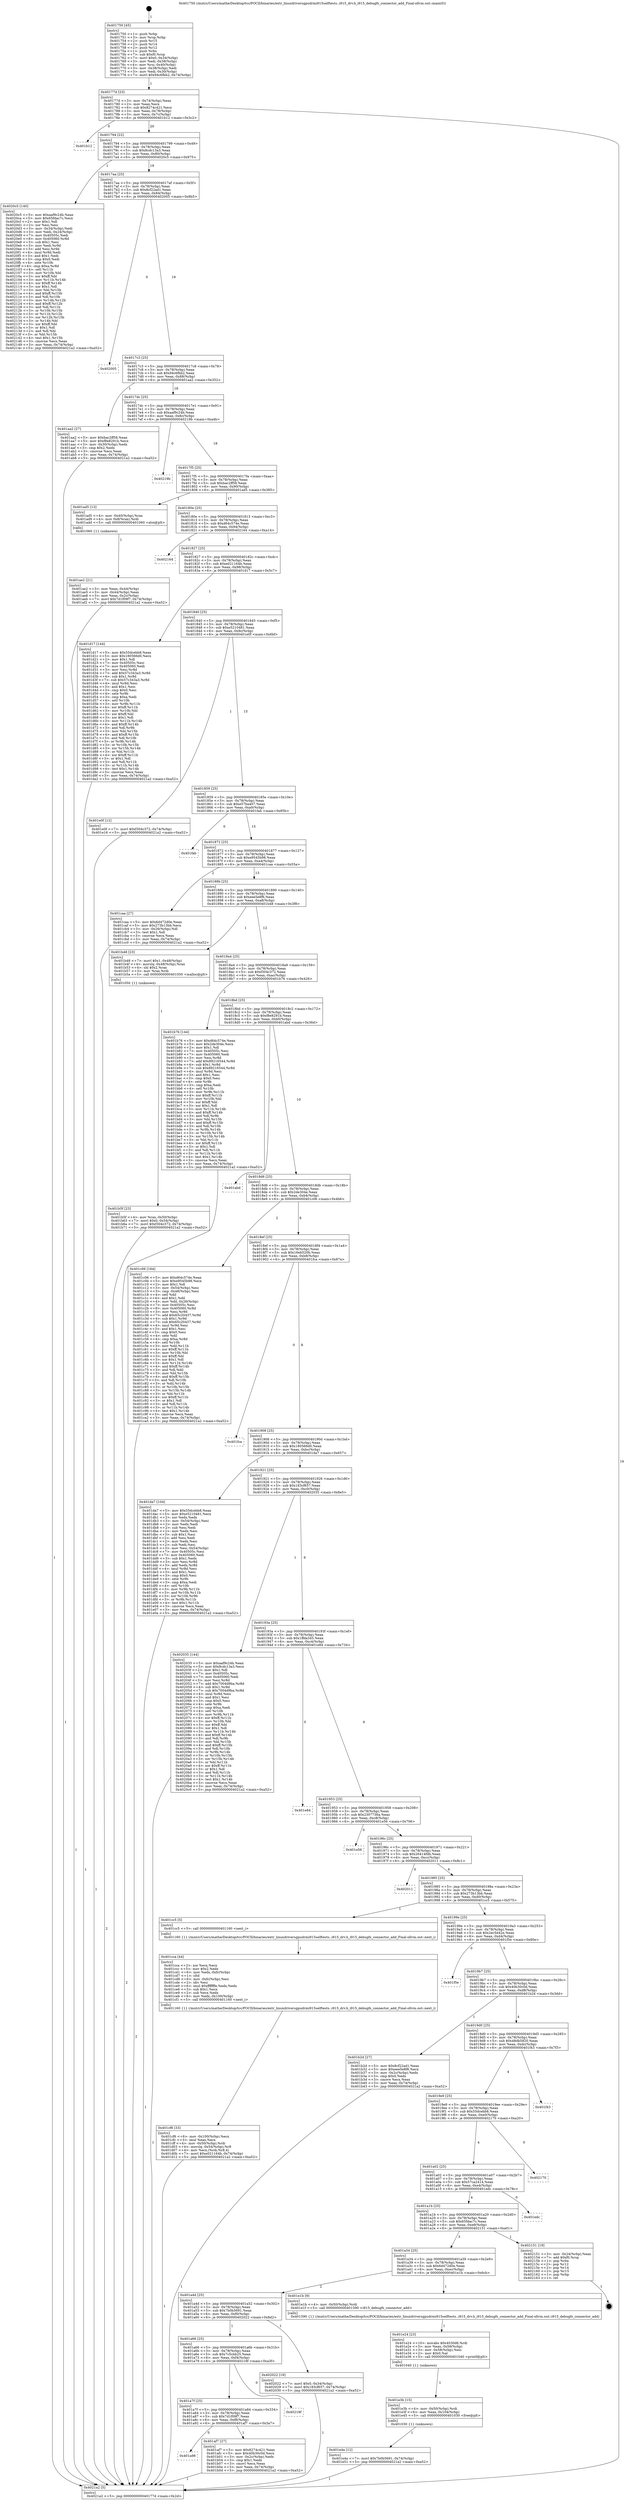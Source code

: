 digraph "0x401750" {
  label = "0x401750 (/mnt/c/Users/mathe/Desktop/tcc/POCII/binaries/extr_linuxdriversgpudrmi915selftests..i915_drv.h_i915_debugfs_connector_add_Final-ollvm.out::main(0))"
  labelloc = "t"
  node[shape=record]

  Entry [label="",width=0.3,height=0.3,shape=circle,fillcolor=black,style=filled]
  "0x40177d" [label="{
     0x40177d [23]\l
     | [instrs]\l
     &nbsp;&nbsp;0x40177d \<+3\>: mov -0x74(%rbp),%eax\l
     &nbsp;&nbsp;0x401780 \<+2\>: mov %eax,%ecx\l
     &nbsp;&nbsp;0x401782 \<+6\>: sub $0x8274c421,%ecx\l
     &nbsp;&nbsp;0x401788 \<+3\>: mov %eax,-0x78(%rbp)\l
     &nbsp;&nbsp;0x40178b \<+3\>: mov %ecx,-0x7c(%rbp)\l
     &nbsp;&nbsp;0x40178e \<+6\>: je 0000000000401b12 \<main+0x3c2\>\l
  }"]
  "0x401b12" [label="{
     0x401b12\l
  }", style=dashed]
  "0x401794" [label="{
     0x401794 [22]\l
     | [instrs]\l
     &nbsp;&nbsp;0x401794 \<+5\>: jmp 0000000000401799 \<main+0x49\>\l
     &nbsp;&nbsp;0x401799 \<+3\>: mov -0x78(%rbp),%eax\l
     &nbsp;&nbsp;0x40179c \<+5\>: sub $0x8cdc13a3,%eax\l
     &nbsp;&nbsp;0x4017a1 \<+3\>: mov %eax,-0x80(%rbp)\l
     &nbsp;&nbsp;0x4017a4 \<+6\>: je 00000000004020c5 \<main+0x975\>\l
  }"]
  Exit [label="",width=0.3,height=0.3,shape=circle,fillcolor=black,style=filled,peripheries=2]
  "0x4020c5" [label="{
     0x4020c5 [140]\l
     | [instrs]\l
     &nbsp;&nbsp;0x4020c5 \<+5\>: mov $0xaaf9c24b,%eax\l
     &nbsp;&nbsp;0x4020ca \<+5\>: mov $0x65fdac7c,%ecx\l
     &nbsp;&nbsp;0x4020cf \<+2\>: mov $0x1,%dl\l
     &nbsp;&nbsp;0x4020d1 \<+2\>: xor %esi,%esi\l
     &nbsp;&nbsp;0x4020d3 \<+3\>: mov -0x34(%rbp),%edi\l
     &nbsp;&nbsp;0x4020d6 \<+3\>: mov %edi,-0x24(%rbp)\l
     &nbsp;&nbsp;0x4020d9 \<+7\>: mov 0x40505c,%edi\l
     &nbsp;&nbsp;0x4020e0 \<+8\>: mov 0x405060,%r8d\l
     &nbsp;&nbsp;0x4020e8 \<+3\>: sub $0x1,%esi\l
     &nbsp;&nbsp;0x4020eb \<+3\>: mov %edi,%r9d\l
     &nbsp;&nbsp;0x4020ee \<+3\>: add %esi,%r9d\l
     &nbsp;&nbsp;0x4020f1 \<+4\>: imul %r9d,%edi\l
     &nbsp;&nbsp;0x4020f5 \<+3\>: and $0x1,%edi\l
     &nbsp;&nbsp;0x4020f8 \<+3\>: cmp $0x0,%edi\l
     &nbsp;&nbsp;0x4020fb \<+4\>: sete %r10b\l
     &nbsp;&nbsp;0x4020ff \<+4\>: cmp $0xa,%r8d\l
     &nbsp;&nbsp;0x402103 \<+4\>: setl %r11b\l
     &nbsp;&nbsp;0x402107 \<+3\>: mov %r10b,%bl\l
     &nbsp;&nbsp;0x40210a \<+3\>: xor $0xff,%bl\l
     &nbsp;&nbsp;0x40210d \<+3\>: mov %r11b,%r14b\l
     &nbsp;&nbsp;0x402110 \<+4\>: xor $0xff,%r14b\l
     &nbsp;&nbsp;0x402114 \<+3\>: xor $0x1,%dl\l
     &nbsp;&nbsp;0x402117 \<+3\>: mov %bl,%r15b\l
     &nbsp;&nbsp;0x40211a \<+4\>: and $0xff,%r15b\l
     &nbsp;&nbsp;0x40211e \<+3\>: and %dl,%r10b\l
     &nbsp;&nbsp;0x402121 \<+3\>: mov %r14b,%r12b\l
     &nbsp;&nbsp;0x402124 \<+4\>: and $0xff,%r12b\l
     &nbsp;&nbsp;0x402128 \<+3\>: and %dl,%r11b\l
     &nbsp;&nbsp;0x40212b \<+3\>: or %r10b,%r15b\l
     &nbsp;&nbsp;0x40212e \<+3\>: or %r11b,%r12b\l
     &nbsp;&nbsp;0x402131 \<+3\>: xor %r12b,%r15b\l
     &nbsp;&nbsp;0x402134 \<+3\>: or %r14b,%bl\l
     &nbsp;&nbsp;0x402137 \<+3\>: xor $0xff,%bl\l
     &nbsp;&nbsp;0x40213a \<+3\>: or $0x1,%dl\l
     &nbsp;&nbsp;0x40213d \<+2\>: and %dl,%bl\l
     &nbsp;&nbsp;0x40213f \<+3\>: or %bl,%r15b\l
     &nbsp;&nbsp;0x402142 \<+4\>: test $0x1,%r15b\l
     &nbsp;&nbsp;0x402146 \<+3\>: cmovne %ecx,%eax\l
     &nbsp;&nbsp;0x402149 \<+3\>: mov %eax,-0x74(%rbp)\l
     &nbsp;&nbsp;0x40214c \<+5\>: jmp 00000000004021a2 \<main+0xa52\>\l
  }"]
  "0x4017aa" [label="{
     0x4017aa [25]\l
     | [instrs]\l
     &nbsp;&nbsp;0x4017aa \<+5\>: jmp 00000000004017af \<main+0x5f\>\l
     &nbsp;&nbsp;0x4017af \<+3\>: mov -0x78(%rbp),%eax\l
     &nbsp;&nbsp;0x4017b2 \<+5\>: sub $0x8cf22ad1,%eax\l
     &nbsp;&nbsp;0x4017b7 \<+6\>: mov %eax,-0x84(%rbp)\l
     &nbsp;&nbsp;0x4017bd \<+6\>: je 0000000000402005 \<main+0x8b5\>\l
  }"]
  "0x401e4a" [label="{
     0x401e4a [12]\l
     | [instrs]\l
     &nbsp;&nbsp;0x401e4a \<+7\>: movl $0x7b0b5691,-0x74(%rbp)\l
     &nbsp;&nbsp;0x401e51 \<+5\>: jmp 00000000004021a2 \<main+0xa52\>\l
  }"]
  "0x402005" [label="{
     0x402005\l
  }", style=dashed]
  "0x4017c3" [label="{
     0x4017c3 [25]\l
     | [instrs]\l
     &nbsp;&nbsp;0x4017c3 \<+5\>: jmp 00000000004017c8 \<main+0x78\>\l
     &nbsp;&nbsp;0x4017c8 \<+3\>: mov -0x78(%rbp),%eax\l
     &nbsp;&nbsp;0x4017cb \<+5\>: sub $0x94c6fbb2,%eax\l
     &nbsp;&nbsp;0x4017d0 \<+6\>: mov %eax,-0x88(%rbp)\l
     &nbsp;&nbsp;0x4017d6 \<+6\>: je 0000000000401aa2 \<main+0x352\>\l
  }"]
  "0x401e3b" [label="{
     0x401e3b [15]\l
     | [instrs]\l
     &nbsp;&nbsp;0x401e3b \<+4\>: mov -0x50(%rbp),%rdi\l
     &nbsp;&nbsp;0x401e3f \<+6\>: mov %eax,-0x104(%rbp)\l
     &nbsp;&nbsp;0x401e45 \<+5\>: call 0000000000401030 \<free@plt\>\l
     | [calls]\l
     &nbsp;&nbsp;0x401030 \{1\} (unknown)\l
  }"]
  "0x401aa2" [label="{
     0x401aa2 [27]\l
     | [instrs]\l
     &nbsp;&nbsp;0x401aa2 \<+5\>: mov $0xbac2ff58,%eax\l
     &nbsp;&nbsp;0x401aa7 \<+5\>: mov $0xf8e8291b,%ecx\l
     &nbsp;&nbsp;0x401aac \<+3\>: mov -0x30(%rbp),%edx\l
     &nbsp;&nbsp;0x401aaf \<+3\>: cmp $0x2,%edx\l
     &nbsp;&nbsp;0x401ab2 \<+3\>: cmovne %ecx,%eax\l
     &nbsp;&nbsp;0x401ab5 \<+3\>: mov %eax,-0x74(%rbp)\l
     &nbsp;&nbsp;0x401ab8 \<+5\>: jmp 00000000004021a2 \<main+0xa52\>\l
  }"]
  "0x4017dc" [label="{
     0x4017dc [25]\l
     | [instrs]\l
     &nbsp;&nbsp;0x4017dc \<+5\>: jmp 00000000004017e1 \<main+0x91\>\l
     &nbsp;&nbsp;0x4017e1 \<+3\>: mov -0x78(%rbp),%eax\l
     &nbsp;&nbsp;0x4017e4 \<+5\>: sub $0xaaf9c24b,%eax\l
     &nbsp;&nbsp;0x4017e9 \<+6\>: mov %eax,-0x8c(%rbp)\l
     &nbsp;&nbsp;0x4017ef \<+6\>: je 000000000040219b \<main+0xa4b\>\l
  }"]
  "0x4021a2" [label="{
     0x4021a2 [5]\l
     | [instrs]\l
     &nbsp;&nbsp;0x4021a2 \<+5\>: jmp 000000000040177d \<main+0x2d\>\l
  }"]
  "0x401750" [label="{
     0x401750 [45]\l
     | [instrs]\l
     &nbsp;&nbsp;0x401750 \<+1\>: push %rbp\l
     &nbsp;&nbsp;0x401751 \<+3\>: mov %rsp,%rbp\l
     &nbsp;&nbsp;0x401754 \<+2\>: push %r15\l
     &nbsp;&nbsp;0x401756 \<+2\>: push %r14\l
     &nbsp;&nbsp;0x401758 \<+2\>: push %r12\l
     &nbsp;&nbsp;0x40175a \<+1\>: push %rbx\l
     &nbsp;&nbsp;0x40175b \<+7\>: sub $0xf0,%rsp\l
     &nbsp;&nbsp;0x401762 \<+7\>: movl $0x0,-0x34(%rbp)\l
     &nbsp;&nbsp;0x401769 \<+3\>: mov %edi,-0x38(%rbp)\l
     &nbsp;&nbsp;0x40176c \<+4\>: mov %rsi,-0x40(%rbp)\l
     &nbsp;&nbsp;0x401770 \<+3\>: mov -0x38(%rbp),%edi\l
     &nbsp;&nbsp;0x401773 \<+3\>: mov %edi,-0x30(%rbp)\l
     &nbsp;&nbsp;0x401776 \<+7\>: movl $0x94c6fbb2,-0x74(%rbp)\l
  }"]
  "0x401e24" [label="{
     0x401e24 [23]\l
     | [instrs]\l
     &nbsp;&nbsp;0x401e24 \<+10\>: movabs $0x4030d6,%rdi\l
     &nbsp;&nbsp;0x401e2e \<+3\>: mov %eax,-0x58(%rbp)\l
     &nbsp;&nbsp;0x401e31 \<+3\>: mov -0x58(%rbp),%esi\l
     &nbsp;&nbsp;0x401e34 \<+2\>: mov $0x0,%al\l
     &nbsp;&nbsp;0x401e36 \<+5\>: call 0000000000401040 \<printf@plt\>\l
     | [calls]\l
     &nbsp;&nbsp;0x401040 \{1\} (unknown)\l
  }"]
  "0x40219b" [label="{
     0x40219b\l
  }", style=dashed]
  "0x4017f5" [label="{
     0x4017f5 [25]\l
     | [instrs]\l
     &nbsp;&nbsp;0x4017f5 \<+5\>: jmp 00000000004017fa \<main+0xaa\>\l
     &nbsp;&nbsp;0x4017fa \<+3\>: mov -0x78(%rbp),%eax\l
     &nbsp;&nbsp;0x4017fd \<+5\>: sub $0xbac2ff58,%eax\l
     &nbsp;&nbsp;0x401802 \<+6\>: mov %eax,-0x90(%rbp)\l
     &nbsp;&nbsp;0x401808 \<+6\>: je 0000000000401ad5 \<main+0x385\>\l
  }"]
  "0x401cf6" [label="{
     0x401cf6 [33]\l
     | [instrs]\l
     &nbsp;&nbsp;0x401cf6 \<+6\>: mov -0x100(%rbp),%ecx\l
     &nbsp;&nbsp;0x401cfc \<+3\>: imul %eax,%ecx\l
     &nbsp;&nbsp;0x401cff \<+4\>: mov -0x50(%rbp),%rdi\l
     &nbsp;&nbsp;0x401d03 \<+4\>: movslq -0x54(%rbp),%r8\l
     &nbsp;&nbsp;0x401d07 \<+4\>: mov %ecx,(%rdi,%r8,4)\l
     &nbsp;&nbsp;0x401d0b \<+7\>: movl $0xe021164b,-0x74(%rbp)\l
     &nbsp;&nbsp;0x401d12 \<+5\>: jmp 00000000004021a2 \<main+0xa52\>\l
  }"]
  "0x401ad5" [label="{
     0x401ad5 [13]\l
     | [instrs]\l
     &nbsp;&nbsp;0x401ad5 \<+4\>: mov -0x40(%rbp),%rax\l
     &nbsp;&nbsp;0x401ad9 \<+4\>: mov 0x8(%rax),%rdi\l
     &nbsp;&nbsp;0x401add \<+5\>: call 0000000000401060 \<atoi@plt\>\l
     | [calls]\l
     &nbsp;&nbsp;0x401060 \{1\} (unknown)\l
  }"]
  "0x40180e" [label="{
     0x40180e [25]\l
     | [instrs]\l
     &nbsp;&nbsp;0x40180e \<+5\>: jmp 0000000000401813 \<main+0xc3\>\l
     &nbsp;&nbsp;0x401813 \<+3\>: mov -0x78(%rbp),%eax\l
     &nbsp;&nbsp;0x401816 \<+5\>: sub $0xd64c574e,%eax\l
     &nbsp;&nbsp;0x40181b \<+6\>: mov %eax,-0x94(%rbp)\l
     &nbsp;&nbsp;0x401821 \<+6\>: je 0000000000402164 \<main+0xa14\>\l
  }"]
  "0x401ae2" [label="{
     0x401ae2 [21]\l
     | [instrs]\l
     &nbsp;&nbsp;0x401ae2 \<+3\>: mov %eax,-0x44(%rbp)\l
     &nbsp;&nbsp;0x401ae5 \<+3\>: mov -0x44(%rbp),%eax\l
     &nbsp;&nbsp;0x401ae8 \<+3\>: mov %eax,-0x2c(%rbp)\l
     &nbsp;&nbsp;0x401aeb \<+7\>: movl $0x7d1f09f7,-0x74(%rbp)\l
     &nbsp;&nbsp;0x401af2 \<+5\>: jmp 00000000004021a2 \<main+0xa52\>\l
  }"]
  "0x401cca" [label="{
     0x401cca [44]\l
     | [instrs]\l
     &nbsp;&nbsp;0x401cca \<+2\>: xor %ecx,%ecx\l
     &nbsp;&nbsp;0x401ccc \<+5\>: mov $0x2,%edx\l
     &nbsp;&nbsp;0x401cd1 \<+6\>: mov %edx,-0xfc(%rbp)\l
     &nbsp;&nbsp;0x401cd7 \<+1\>: cltd\l
     &nbsp;&nbsp;0x401cd8 \<+6\>: mov -0xfc(%rbp),%esi\l
     &nbsp;&nbsp;0x401cde \<+2\>: idiv %esi\l
     &nbsp;&nbsp;0x401ce0 \<+6\>: imul $0xfffffffe,%edx,%edx\l
     &nbsp;&nbsp;0x401ce6 \<+3\>: sub $0x1,%ecx\l
     &nbsp;&nbsp;0x401ce9 \<+2\>: sub %ecx,%edx\l
     &nbsp;&nbsp;0x401ceb \<+6\>: mov %edx,-0x100(%rbp)\l
     &nbsp;&nbsp;0x401cf1 \<+5\>: call 0000000000401160 \<next_i\>\l
     | [calls]\l
     &nbsp;&nbsp;0x401160 \{1\} (/mnt/c/Users/mathe/Desktop/tcc/POCII/binaries/extr_linuxdriversgpudrmi915selftests..i915_drv.h_i915_debugfs_connector_add_Final-ollvm.out::next_i)\l
  }"]
  "0x402164" [label="{
     0x402164\l
  }", style=dashed]
  "0x401827" [label="{
     0x401827 [25]\l
     | [instrs]\l
     &nbsp;&nbsp;0x401827 \<+5\>: jmp 000000000040182c \<main+0xdc\>\l
     &nbsp;&nbsp;0x40182c \<+3\>: mov -0x78(%rbp),%eax\l
     &nbsp;&nbsp;0x40182f \<+5\>: sub $0xe021164b,%eax\l
     &nbsp;&nbsp;0x401834 \<+6\>: mov %eax,-0x98(%rbp)\l
     &nbsp;&nbsp;0x40183a \<+6\>: je 0000000000401d17 \<main+0x5c7\>\l
  }"]
  "0x401b5f" [label="{
     0x401b5f [23]\l
     | [instrs]\l
     &nbsp;&nbsp;0x401b5f \<+4\>: mov %rax,-0x50(%rbp)\l
     &nbsp;&nbsp;0x401b63 \<+7\>: movl $0x0,-0x54(%rbp)\l
     &nbsp;&nbsp;0x401b6a \<+7\>: movl $0xf304c372,-0x74(%rbp)\l
     &nbsp;&nbsp;0x401b71 \<+5\>: jmp 00000000004021a2 \<main+0xa52\>\l
  }"]
  "0x401d17" [label="{
     0x401d17 [144]\l
     | [instrs]\l
     &nbsp;&nbsp;0x401d17 \<+5\>: mov $0x55dcebb8,%eax\l
     &nbsp;&nbsp;0x401d1c \<+5\>: mov $0x180566d0,%ecx\l
     &nbsp;&nbsp;0x401d21 \<+2\>: mov $0x1,%dl\l
     &nbsp;&nbsp;0x401d23 \<+7\>: mov 0x40505c,%esi\l
     &nbsp;&nbsp;0x401d2a \<+7\>: mov 0x405060,%edi\l
     &nbsp;&nbsp;0x401d31 \<+3\>: mov %esi,%r8d\l
     &nbsp;&nbsp;0x401d34 \<+7\>: add $0x57c343a3,%r8d\l
     &nbsp;&nbsp;0x401d3b \<+4\>: sub $0x1,%r8d\l
     &nbsp;&nbsp;0x401d3f \<+7\>: sub $0x57c343a3,%r8d\l
     &nbsp;&nbsp;0x401d46 \<+4\>: imul %r8d,%esi\l
     &nbsp;&nbsp;0x401d4a \<+3\>: and $0x1,%esi\l
     &nbsp;&nbsp;0x401d4d \<+3\>: cmp $0x0,%esi\l
     &nbsp;&nbsp;0x401d50 \<+4\>: sete %r9b\l
     &nbsp;&nbsp;0x401d54 \<+3\>: cmp $0xa,%edi\l
     &nbsp;&nbsp;0x401d57 \<+4\>: setl %r10b\l
     &nbsp;&nbsp;0x401d5b \<+3\>: mov %r9b,%r11b\l
     &nbsp;&nbsp;0x401d5e \<+4\>: xor $0xff,%r11b\l
     &nbsp;&nbsp;0x401d62 \<+3\>: mov %r10b,%bl\l
     &nbsp;&nbsp;0x401d65 \<+3\>: xor $0xff,%bl\l
     &nbsp;&nbsp;0x401d68 \<+3\>: xor $0x1,%dl\l
     &nbsp;&nbsp;0x401d6b \<+3\>: mov %r11b,%r14b\l
     &nbsp;&nbsp;0x401d6e \<+4\>: and $0xff,%r14b\l
     &nbsp;&nbsp;0x401d72 \<+3\>: and %dl,%r9b\l
     &nbsp;&nbsp;0x401d75 \<+3\>: mov %bl,%r15b\l
     &nbsp;&nbsp;0x401d78 \<+4\>: and $0xff,%r15b\l
     &nbsp;&nbsp;0x401d7c \<+3\>: and %dl,%r10b\l
     &nbsp;&nbsp;0x401d7f \<+3\>: or %r9b,%r14b\l
     &nbsp;&nbsp;0x401d82 \<+3\>: or %r10b,%r15b\l
     &nbsp;&nbsp;0x401d85 \<+3\>: xor %r15b,%r14b\l
     &nbsp;&nbsp;0x401d88 \<+3\>: or %bl,%r11b\l
     &nbsp;&nbsp;0x401d8b \<+4\>: xor $0xff,%r11b\l
     &nbsp;&nbsp;0x401d8f \<+3\>: or $0x1,%dl\l
     &nbsp;&nbsp;0x401d92 \<+3\>: and %dl,%r11b\l
     &nbsp;&nbsp;0x401d95 \<+3\>: or %r11b,%r14b\l
     &nbsp;&nbsp;0x401d98 \<+4\>: test $0x1,%r14b\l
     &nbsp;&nbsp;0x401d9c \<+3\>: cmovne %ecx,%eax\l
     &nbsp;&nbsp;0x401d9f \<+3\>: mov %eax,-0x74(%rbp)\l
     &nbsp;&nbsp;0x401da2 \<+5\>: jmp 00000000004021a2 \<main+0xa52\>\l
  }"]
  "0x401840" [label="{
     0x401840 [25]\l
     | [instrs]\l
     &nbsp;&nbsp;0x401840 \<+5\>: jmp 0000000000401845 \<main+0xf5\>\l
     &nbsp;&nbsp;0x401845 \<+3\>: mov -0x78(%rbp),%eax\l
     &nbsp;&nbsp;0x401848 \<+5\>: sub $0xe5210481,%eax\l
     &nbsp;&nbsp;0x40184d \<+6\>: mov %eax,-0x9c(%rbp)\l
     &nbsp;&nbsp;0x401853 \<+6\>: je 0000000000401e0f \<main+0x6bf\>\l
  }"]
  "0x401a98" [label="{
     0x401a98\l
  }", style=dashed]
  "0x401e0f" [label="{
     0x401e0f [12]\l
     | [instrs]\l
     &nbsp;&nbsp;0x401e0f \<+7\>: movl $0xf304c372,-0x74(%rbp)\l
     &nbsp;&nbsp;0x401e16 \<+5\>: jmp 00000000004021a2 \<main+0xa52\>\l
  }"]
  "0x401859" [label="{
     0x401859 [25]\l
     | [instrs]\l
     &nbsp;&nbsp;0x401859 \<+5\>: jmp 000000000040185e \<main+0x10e\>\l
     &nbsp;&nbsp;0x40185e \<+3\>: mov -0x78(%rbp),%eax\l
     &nbsp;&nbsp;0x401861 \<+5\>: sub $0xe57ba407,%eax\l
     &nbsp;&nbsp;0x401866 \<+6\>: mov %eax,-0xa0(%rbp)\l
     &nbsp;&nbsp;0x40186c \<+6\>: je 0000000000401fab \<main+0x85b\>\l
  }"]
  "0x401af7" [label="{
     0x401af7 [27]\l
     | [instrs]\l
     &nbsp;&nbsp;0x401af7 \<+5\>: mov $0x8274c421,%eax\l
     &nbsp;&nbsp;0x401afc \<+5\>: mov $0x40b30c0d,%ecx\l
     &nbsp;&nbsp;0x401b01 \<+3\>: mov -0x2c(%rbp),%edx\l
     &nbsp;&nbsp;0x401b04 \<+3\>: cmp $0x1,%edx\l
     &nbsp;&nbsp;0x401b07 \<+3\>: cmovl %ecx,%eax\l
     &nbsp;&nbsp;0x401b0a \<+3\>: mov %eax,-0x74(%rbp)\l
     &nbsp;&nbsp;0x401b0d \<+5\>: jmp 00000000004021a2 \<main+0xa52\>\l
  }"]
  "0x401fab" [label="{
     0x401fab\l
  }", style=dashed]
  "0x401872" [label="{
     0x401872 [25]\l
     | [instrs]\l
     &nbsp;&nbsp;0x401872 \<+5\>: jmp 0000000000401877 \<main+0x127\>\l
     &nbsp;&nbsp;0x401877 \<+3\>: mov -0x78(%rbp),%eax\l
     &nbsp;&nbsp;0x40187a \<+5\>: sub $0xe9545b98,%eax\l
     &nbsp;&nbsp;0x40187f \<+6\>: mov %eax,-0xa4(%rbp)\l
     &nbsp;&nbsp;0x401885 \<+6\>: je 0000000000401caa \<main+0x55a\>\l
  }"]
  "0x401a7f" [label="{
     0x401a7f [25]\l
     | [instrs]\l
     &nbsp;&nbsp;0x401a7f \<+5\>: jmp 0000000000401a84 \<main+0x334\>\l
     &nbsp;&nbsp;0x401a84 \<+3\>: mov -0x78(%rbp),%eax\l
     &nbsp;&nbsp;0x401a87 \<+5\>: sub $0x7d1f09f7,%eax\l
     &nbsp;&nbsp;0x401a8c \<+6\>: mov %eax,-0xf8(%rbp)\l
     &nbsp;&nbsp;0x401a92 \<+6\>: je 0000000000401af7 \<main+0x3a7\>\l
  }"]
  "0x401caa" [label="{
     0x401caa [27]\l
     | [instrs]\l
     &nbsp;&nbsp;0x401caa \<+5\>: mov $0x6d472d0e,%eax\l
     &nbsp;&nbsp;0x401caf \<+5\>: mov $0x273b13bb,%ecx\l
     &nbsp;&nbsp;0x401cb4 \<+3\>: mov -0x26(%rbp),%dl\l
     &nbsp;&nbsp;0x401cb7 \<+3\>: test $0x1,%dl\l
     &nbsp;&nbsp;0x401cba \<+3\>: cmovne %ecx,%eax\l
     &nbsp;&nbsp;0x401cbd \<+3\>: mov %eax,-0x74(%rbp)\l
     &nbsp;&nbsp;0x401cc0 \<+5\>: jmp 00000000004021a2 \<main+0xa52\>\l
  }"]
  "0x40188b" [label="{
     0x40188b [25]\l
     | [instrs]\l
     &nbsp;&nbsp;0x40188b \<+5\>: jmp 0000000000401890 \<main+0x140\>\l
     &nbsp;&nbsp;0x401890 \<+3\>: mov -0x78(%rbp),%eax\l
     &nbsp;&nbsp;0x401893 \<+5\>: sub $0xeee5e8f6,%eax\l
     &nbsp;&nbsp;0x401898 \<+6\>: mov %eax,-0xa8(%rbp)\l
     &nbsp;&nbsp;0x40189e \<+6\>: je 0000000000401b48 \<main+0x3f8\>\l
  }"]
  "0x40218f" [label="{
     0x40218f\l
  }", style=dashed]
  "0x401b48" [label="{
     0x401b48 [23]\l
     | [instrs]\l
     &nbsp;&nbsp;0x401b48 \<+7\>: movl $0x1,-0x48(%rbp)\l
     &nbsp;&nbsp;0x401b4f \<+4\>: movslq -0x48(%rbp),%rax\l
     &nbsp;&nbsp;0x401b53 \<+4\>: shl $0x2,%rax\l
     &nbsp;&nbsp;0x401b57 \<+3\>: mov %rax,%rdi\l
     &nbsp;&nbsp;0x401b5a \<+5\>: call 0000000000401050 \<malloc@plt\>\l
     | [calls]\l
     &nbsp;&nbsp;0x401050 \{1\} (unknown)\l
  }"]
  "0x4018a4" [label="{
     0x4018a4 [25]\l
     | [instrs]\l
     &nbsp;&nbsp;0x4018a4 \<+5\>: jmp 00000000004018a9 \<main+0x159\>\l
     &nbsp;&nbsp;0x4018a9 \<+3\>: mov -0x78(%rbp),%eax\l
     &nbsp;&nbsp;0x4018ac \<+5\>: sub $0xf304c372,%eax\l
     &nbsp;&nbsp;0x4018b1 \<+6\>: mov %eax,-0xac(%rbp)\l
     &nbsp;&nbsp;0x4018b7 \<+6\>: je 0000000000401b76 \<main+0x426\>\l
  }"]
  "0x401a66" [label="{
     0x401a66 [25]\l
     | [instrs]\l
     &nbsp;&nbsp;0x401a66 \<+5\>: jmp 0000000000401a6b \<main+0x31b\>\l
     &nbsp;&nbsp;0x401a6b \<+3\>: mov -0x78(%rbp),%eax\l
     &nbsp;&nbsp;0x401a6e \<+5\>: sub $0x7c5cbb25,%eax\l
     &nbsp;&nbsp;0x401a73 \<+6\>: mov %eax,-0xf4(%rbp)\l
     &nbsp;&nbsp;0x401a79 \<+6\>: je 000000000040218f \<main+0xa3f\>\l
  }"]
  "0x401b76" [label="{
     0x401b76 [144]\l
     | [instrs]\l
     &nbsp;&nbsp;0x401b76 \<+5\>: mov $0xd64c574e,%eax\l
     &nbsp;&nbsp;0x401b7b \<+5\>: mov $0x2de304e,%ecx\l
     &nbsp;&nbsp;0x401b80 \<+2\>: mov $0x1,%dl\l
     &nbsp;&nbsp;0x401b82 \<+7\>: mov 0x40505c,%esi\l
     &nbsp;&nbsp;0x401b89 \<+7\>: mov 0x405060,%edi\l
     &nbsp;&nbsp;0x401b90 \<+3\>: mov %esi,%r8d\l
     &nbsp;&nbsp;0x401b93 \<+7\>: add $0x89216544,%r8d\l
     &nbsp;&nbsp;0x401b9a \<+4\>: sub $0x1,%r8d\l
     &nbsp;&nbsp;0x401b9e \<+7\>: sub $0x89216544,%r8d\l
     &nbsp;&nbsp;0x401ba5 \<+4\>: imul %r8d,%esi\l
     &nbsp;&nbsp;0x401ba9 \<+3\>: and $0x1,%esi\l
     &nbsp;&nbsp;0x401bac \<+3\>: cmp $0x0,%esi\l
     &nbsp;&nbsp;0x401baf \<+4\>: sete %r9b\l
     &nbsp;&nbsp;0x401bb3 \<+3\>: cmp $0xa,%edi\l
     &nbsp;&nbsp;0x401bb6 \<+4\>: setl %r10b\l
     &nbsp;&nbsp;0x401bba \<+3\>: mov %r9b,%r11b\l
     &nbsp;&nbsp;0x401bbd \<+4\>: xor $0xff,%r11b\l
     &nbsp;&nbsp;0x401bc1 \<+3\>: mov %r10b,%bl\l
     &nbsp;&nbsp;0x401bc4 \<+3\>: xor $0xff,%bl\l
     &nbsp;&nbsp;0x401bc7 \<+3\>: xor $0x1,%dl\l
     &nbsp;&nbsp;0x401bca \<+3\>: mov %r11b,%r14b\l
     &nbsp;&nbsp;0x401bcd \<+4\>: and $0xff,%r14b\l
     &nbsp;&nbsp;0x401bd1 \<+3\>: and %dl,%r9b\l
     &nbsp;&nbsp;0x401bd4 \<+3\>: mov %bl,%r15b\l
     &nbsp;&nbsp;0x401bd7 \<+4\>: and $0xff,%r15b\l
     &nbsp;&nbsp;0x401bdb \<+3\>: and %dl,%r10b\l
     &nbsp;&nbsp;0x401bde \<+3\>: or %r9b,%r14b\l
     &nbsp;&nbsp;0x401be1 \<+3\>: or %r10b,%r15b\l
     &nbsp;&nbsp;0x401be4 \<+3\>: xor %r15b,%r14b\l
     &nbsp;&nbsp;0x401be7 \<+3\>: or %bl,%r11b\l
     &nbsp;&nbsp;0x401bea \<+4\>: xor $0xff,%r11b\l
     &nbsp;&nbsp;0x401bee \<+3\>: or $0x1,%dl\l
     &nbsp;&nbsp;0x401bf1 \<+3\>: and %dl,%r11b\l
     &nbsp;&nbsp;0x401bf4 \<+3\>: or %r11b,%r14b\l
     &nbsp;&nbsp;0x401bf7 \<+4\>: test $0x1,%r14b\l
     &nbsp;&nbsp;0x401bfb \<+3\>: cmovne %ecx,%eax\l
     &nbsp;&nbsp;0x401bfe \<+3\>: mov %eax,-0x74(%rbp)\l
     &nbsp;&nbsp;0x401c01 \<+5\>: jmp 00000000004021a2 \<main+0xa52\>\l
  }"]
  "0x4018bd" [label="{
     0x4018bd [25]\l
     | [instrs]\l
     &nbsp;&nbsp;0x4018bd \<+5\>: jmp 00000000004018c2 \<main+0x172\>\l
     &nbsp;&nbsp;0x4018c2 \<+3\>: mov -0x78(%rbp),%eax\l
     &nbsp;&nbsp;0x4018c5 \<+5\>: sub $0xf8e8291b,%eax\l
     &nbsp;&nbsp;0x4018ca \<+6\>: mov %eax,-0xb0(%rbp)\l
     &nbsp;&nbsp;0x4018d0 \<+6\>: je 0000000000401abd \<main+0x36d\>\l
  }"]
  "0x402022" [label="{
     0x402022 [19]\l
     | [instrs]\l
     &nbsp;&nbsp;0x402022 \<+7\>: movl $0x0,-0x34(%rbp)\l
     &nbsp;&nbsp;0x402029 \<+7\>: movl $0x183cf657,-0x74(%rbp)\l
     &nbsp;&nbsp;0x402030 \<+5\>: jmp 00000000004021a2 \<main+0xa52\>\l
  }"]
  "0x401abd" [label="{
     0x401abd\l
  }", style=dashed]
  "0x4018d6" [label="{
     0x4018d6 [25]\l
     | [instrs]\l
     &nbsp;&nbsp;0x4018d6 \<+5\>: jmp 00000000004018db \<main+0x18b\>\l
     &nbsp;&nbsp;0x4018db \<+3\>: mov -0x78(%rbp),%eax\l
     &nbsp;&nbsp;0x4018de \<+5\>: sub $0x2de304e,%eax\l
     &nbsp;&nbsp;0x4018e3 \<+6\>: mov %eax,-0xb4(%rbp)\l
     &nbsp;&nbsp;0x4018e9 \<+6\>: je 0000000000401c06 \<main+0x4b6\>\l
  }"]
  "0x401a4d" [label="{
     0x401a4d [25]\l
     | [instrs]\l
     &nbsp;&nbsp;0x401a4d \<+5\>: jmp 0000000000401a52 \<main+0x302\>\l
     &nbsp;&nbsp;0x401a52 \<+3\>: mov -0x78(%rbp),%eax\l
     &nbsp;&nbsp;0x401a55 \<+5\>: sub $0x7b0b5691,%eax\l
     &nbsp;&nbsp;0x401a5a \<+6\>: mov %eax,-0xf0(%rbp)\l
     &nbsp;&nbsp;0x401a60 \<+6\>: je 0000000000402022 \<main+0x8d2\>\l
  }"]
  "0x401c06" [label="{
     0x401c06 [164]\l
     | [instrs]\l
     &nbsp;&nbsp;0x401c06 \<+5\>: mov $0xd64c574e,%eax\l
     &nbsp;&nbsp;0x401c0b \<+5\>: mov $0xe9545b98,%ecx\l
     &nbsp;&nbsp;0x401c10 \<+2\>: mov $0x1,%dl\l
     &nbsp;&nbsp;0x401c12 \<+3\>: mov -0x54(%rbp),%esi\l
     &nbsp;&nbsp;0x401c15 \<+3\>: cmp -0x48(%rbp),%esi\l
     &nbsp;&nbsp;0x401c18 \<+4\>: setl %dil\l
     &nbsp;&nbsp;0x401c1c \<+4\>: and $0x1,%dil\l
     &nbsp;&nbsp;0x401c20 \<+4\>: mov %dil,-0x26(%rbp)\l
     &nbsp;&nbsp;0x401c24 \<+7\>: mov 0x40505c,%esi\l
     &nbsp;&nbsp;0x401c2b \<+8\>: mov 0x405060,%r8d\l
     &nbsp;&nbsp;0x401c33 \<+3\>: mov %esi,%r9d\l
     &nbsp;&nbsp;0x401c36 \<+7\>: add $0x65c20437,%r9d\l
     &nbsp;&nbsp;0x401c3d \<+4\>: sub $0x1,%r9d\l
     &nbsp;&nbsp;0x401c41 \<+7\>: sub $0x65c20437,%r9d\l
     &nbsp;&nbsp;0x401c48 \<+4\>: imul %r9d,%esi\l
     &nbsp;&nbsp;0x401c4c \<+3\>: and $0x1,%esi\l
     &nbsp;&nbsp;0x401c4f \<+3\>: cmp $0x0,%esi\l
     &nbsp;&nbsp;0x401c52 \<+4\>: sete %dil\l
     &nbsp;&nbsp;0x401c56 \<+4\>: cmp $0xa,%r8d\l
     &nbsp;&nbsp;0x401c5a \<+4\>: setl %r10b\l
     &nbsp;&nbsp;0x401c5e \<+3\>: mov %dil,%r11b\l
     &nbsp;&nbsp;0x401c61 \<+4\>: xor $0xff,%r11b\l
     &nbsp;&nbsp;0x401c65 \<+3\>: mov %r10b,%bl\l
     &nbsp;&nbsp;0x401c68 \<+3\>: xor $0xff,%bl\l
     &nbsp;&nbsp;0x401c6b \<+3\>: xor $0x1,%dl\l
     &nbsp;&nbsp;0x401c6e \<+3\>: mov %r11b,%r14b\l
     &nbsp;&nbsp;0x401c71 \<+4\>: and $0xff,%r14b\l
     &nbsp;&nbsp;0x401c75 \<+3\>: and %dl,%dil\l
     &nbsp;&nbsp;0x401c78 \<+3\>: mov %bl,%r15b\l
     &nbsp;&nbsp;0x401c7b \<+4\>: and $0xff,%r15b\l
     &nbsp;&nbsp;0x401c7f \<+3\>: and %dl,%r10b\l
     &nbsp;&nbsp;0x401c82 \<+3\>: or %dil,%r14b\l
     &nbsp;&nbsp;0x401c85 \<+3\>: or %r10b,%r15b\l
     &nbsp;&nbsp;0x401c88 \<+3\>: xor %r15b,%r14b\l
     &nbsp;&nbsp;0x401c8b \<+3\>: or %bl,%r11b\l
     &nbsp;&nbsp;0x401c8e \<+4\>: xor $0xff,%r11b\l
     &nbsp;&nbsp;0x401c92 \<+3\>: or $0x1,%dl\l
     &nbsp;&nbsp;0x401c95 \<+3\>: and %dl,%r11b\l
     &nbsp;&nbsp;0x401c98 \<+3\>: or %r11b,%r14b\l
     &nbsp;&nbsp;0x401c9b \<+4\>: test $0x1,%r14b\l
     &nbsp;&nbsp;0x401c9f \<+3\>: cmovne %ecx,%eax\l
     &nbsp;&nbsp;0x401ca2 \<+3\>: mov %eax,-0x74(%rbp)\l
     &nbsp;&nbsp;0x401ca5 \<+5\>: jmp 00000000004021a2 \<main+0xa52\>\l
  }"]
  "0x4018ef" [label="{
     0x4018ef [25]\l
     | [instrs]\l
     &nbsp;&nbsp;0x4018ef \<+5\>: jmp 00000000004018f4 \<main+0x1a4\>\l
     &nbsp;&nbsp;0x4018f4 \<+3\>: mov -0x78(%rbp),%eax\l
     &nbsp;&nbsp;0x4018f7 \<+5\>: sub $0x16eb520b,%eax\l
     &nbsp;&nbsp;0x4018fc \<+6\>: mov %eax,-0xb8(%rbp)\l
     &nbsp;&nbsp;0x401902 \<+6\>: je 0000000000401fca \<main+0x87a\>\l
  }"]
  "0x401e1b" [label="{
     0x401e1b [9]\l
     | [instrs]\l
     &nbsp;&nbsp;0x401e1b \<+4\>: mov -0x50(%rbp),%rdi\l
     &nbsp;&nbsp;0x401e1f \<+5\>: call 0000000000401590 \<i915_debugfs_connector_add\>\l
     | [calls]\l
     &nbsp;&nbsp;0x401590 \{1\} (/mnt/c/Users/mathe/Desktop/tcc/POCII/binaries/extr_linuxdriversgpudrmi915selftests..i915_drv.h_i915_debugfs_connector_add_Final-ollvm.out::i915_debugfs_connector_add)\l
  }"]
  "0x401fca" [label="{
     0x401fca\l
  }", style=dashed]
  "0x401908" [label="{
     0x401908 [25]\l
     | [instrs]\l
     &nbsp;&nbsp;0x401908 \<+5\>: jmp 000000000040190d \<main+0x1bd\>\l
     &nbsp;&nbsp;0x40190d \<+3\>: mov -0x78(%rbp),%eax\l
     &nbsp;&nbsp;0x401910 \<+5\>: sub $0x180566d0,%eax\l
     &nbsp;&nbsp;0x401915 \<+6\>: mov %eax,-0xbc(%rbp)\l
     &nbsp;&nbsp;0x40191b \<+6\>: je 0000000000401da7 \<main+0x657\>\l
  }"]
  "0x401a34" [label="{
     0x401a34 [25]\l
     | [instrs]\l
     &nbsp;&nbsp;0x401a34 \<+5\>: jmp 0000000000401a39 \<main+0x2e9\>\l
     &nbsp;&nbsp;0x401a39 \<+3\>: mov -0x78(%rbp),%eax\l
     &nbsp;&nbsp;0x401a3c \<+5\>: sub $0x6d472d0e,%eax\l
     &nbsp;&nbsp;0x401a41 \<+6\>: mov %eax,-0xec(%rbp)\l
     &nbsp;&nbsp;0x401a47 \<+6\>: je 0000000000401e1b \<main+0x6cb\>\l
  }"]
  "0x401da7" [label="{
     0x401da7 [104]\l
     | [instrs]\l
     &nbsp;&nbsp;0x401da7 \<+5\>: mov $0x55dcebb8,%eax\l
     &nbsp;&nbsp;0x401dac \<+5\>: mov $0xe5210481,%ecx\l
     &nbsp;&nbsp;0x401db1 \<+2\>: xor %edx,%edx\l
     &nbsp;&nbsp;0x401db3 \<+3\>: mov -0x54(%rbp),%esi\l
     &nbsp;&nbsp;0x401db6 \<+2\>: mov %edx,%edi\l
     &nbsp;&nbsp;0x401db8 \<+2\>: sub %esi,%edi\l
     &nbsp;&nbsp;0x401dba \<+2\>: mov %edx,%esi\l
     &nbsp;&nbsp;0x401dbc \<+3\>: sub $0x1,%esi\l
     &nbsp;&nbsp;0x401dbf \<+2\>: add %esi,%edi\l
     &nbsp;&nbsp;0x401dc1 \<+2\>: mov %edx,%esi\l
     &nbsp;&nbsp;0x401dc3 \<+2\>: sub %edi,%esi\l
     &nbsp;&nbsp;0x401dc5 \<+3\>: mov %esi,-0x54(%rbp)\l
     &nbsp;&nbsp;0x401dc8 \<+7\>: mov 0x40505c,%esi\l
     &nbsp;&nbsp;0x401dcf \<+7\>: mov 0x405060,%edi\l
     &nbsp;&nbsp;0x401dd6 \<+3\>: sub $0x1,%edx\l
     &nbsp;&nbsp;0x401dd9 \<+3\>: mov %esi,%r8d\l
     &nbsp;&nbsp;0x401ddc \<+3\>: add %edx,%r8d\l
     &nbsp;&nbsp;0x401ddf \<+4\>: imul %r8d,%esi\l
     &nbsp;&nbsp;0x401de3 \<+3\>: and $0x1,%esi\l
     &nbsp;&nbsp;0x401de6 \<+3\>: cmp $0x0,%esi\l
     &nbsp;&nbsp;0x401de9 \<+4\>: sete %r9b\l
     &nbsp;&nbsp;0x401ded \<+3\>: cmp $0xa,%edi\l
     &nbsp;&nbsp;0x401df0 \<+4\>: setl %r10b\l
     &nbsp;&nbsp;0x401df4 \<+3\>: mov %r9b,%r11b\l
     &nbsp;&nbsp;0x401df7 \<+3\>: and %r10b,%r11b\l
     &nbsp;&nbsp;0x401dfa \<+3\>: xor %r10b,%r9b\l
     &nbsp;&nbsp;0x401dfd \<+3\>: or %r9b,%r11b\l
     &nbsp;&nbsp;0x401e00 \<+4\>: test $0x1,%r11b\l
     &nbsp;&nbsp;0x401e04 \<+3\>: cmovne %ecx,%eax\l
     &nbsp;&nbsp;0x401e07 \<+3\>: mov %eax,-0x74(%rbp)\l
     &nbsp;&nbsp;0x401e0a \<+5\>: jmp 00000000004021a2 \<main+0xa52\>\l
  }"]
  "0x401921" [label="{
     0x401921 [25]\l
     | [instrs]\l
     &nbsp;&nbsp;0x401921 \<+5\>: jmp 0000000000401926 \<main+0x1d6\>\l
     &nbsp;&nbsp;0x401926 \<+3\>: mov -0x78(%rbp),%eax\l
     &nbsp;&nbsp;0x401929 \<+5\>: sub $0x183cf657,%eax\l
     &nbsp;&nbsp;0x40192e \<+6\>: mov %eax,-0xc0(%rbp)\l
     &nbsp;&nbsp;0x401934 \<+6\>: je 0000000000402035 \<main+0x8e5\>\l
  }"]
  "0x402151" [label="{
     0x402151 [19]\l
     | [instrs]\l
     &nbsp;&nbsp;0x402151 \<+3\>: mov -0x24(%rbp),%eax\l
     &nbsp;&nbsp;0x402154 \<+7\>: add $0xf0,%rsp\l
     &nbsp;&nbsp;0x40215b \<+1\>: pop %rbx\l
     &nbsp;&nbsp;0x40215c \<+2\>: pop %r12\l
     &nbsp;&nbsp;0x40215e \<+2\>: pop %r14\l
     &nbsp;&nbsp;0x402160 \<+2\>: pop %r15\l
     &nbsp;&nbsp;0x402162 \<+1\>: pop %rbp\l
     &nbsp;&nbsp;0x402163 \<+1\>: ret\l
  }"]
  "0x402035" [label="{
     0x402035 [144]\l
     | [instrs]\l
     &nbsp;&nbsp;0x402035 \<+5\>: mov $0xaaf9c24b,%eax\l
     &nbsp;&nbsp;0x40203a \<+5\>: mov $0x8cdc13a3,%ecx\l
     &nbsp;&nbsp;0x40203f \<+2\>: mov $0x1,%dl\l
     &nbsp;&nbsp;0x402041 \<+7\>: mov 0x40505c,%esi\l
     &nbsp;&nbsp;0x402048 \<+7\>: mov 0x405060,%edi\l
     &nbsp;&nbsp;0x40204f \<+3\>: mov %esi,%r8d\l
     &nbsp;&nbsp;0x402052 \<+7\>: add $0x7004d9ba,%r8d\l
     &nbsp;&nbsp;0x402059 \<+4\>: sub $0x1,%r8d\l
     &nbsp;&nbsp;0x40205d \<+7\>: sub $0x7004d9ba,%r8d\l
     &nbsp;&nbsp;0x402064 \<+4\>: imul %r8d,%esi\l
     &nbsp;&nbsp;0x402068 \<+3\>: and $0x1,%esi\l
     &nbsp;&nbsp;0x40206b \<+3\>: cmp $0x0,%esi\l
     &nbsp;&nbsp;0x40206e \<+4\>: sete %r9b\l
     &nbsp;&nbsp;0x402072 \<+3\>: cmp $0xa,%edi\l
     &nbsp;&nbsp;0x402075 \<+4\>: setl %r10b\l
     &nbsp;&nbsp;0x402079 \<+3\>: mov %r9b,%r11b\l
     &nbsp;&nbsp;0x40207c \<+4\>: xor $0xff,%r11b\l
     &nbsp;&nbsp;0x402080 \<+3\>: mov %r10b,%bl\l
     &nbsp;&nbsp;0x402083 \<+3\>: xor $0xff,%bl\l
     &nbsp;&nbsp;0x402086 \<+3\>: xor $0x1,%dl\l
     &nbsp;&nbsp;0x402089 \<+3\>: mov %r11b,%r14b\l
     &nbsp;&nbsp;0x40208c \<+4\>: and $0xff,%r14b\l
     &nbsp;&nbsp;0x402090 \<+3\>: and %dl,%r9b\l
     &nbsp;&nbsp;0x402093 \<+3\>: mov %bl,%r15b\l
     &nbsp;&nbsp;0x402096 \<+4\>: and $0xff,%r15b\l
     &nbsp;&nbsp;0x40209a \<+3\>: and %dl,%r10b\l
     &nbsp;&nbsp;0x40209d \<+3\>: or %r9b,%r14b\l
     &nbsp;&nbsp;0x4020a0 \<+3\>: or %r10b,%r15b\l
     &nbsp;&nbsp;0x4020a3 \<+3\>: xor %r15b,%r14b\l
     &nbsp;&nbsp;0x4020a6 \<+3\>: or %bl,%r11b\l
     &nbsp;&nbsp;0x4020a9 \<+4\>: xor $0xff,%r11b\l
     &nbsp;&nbsp;0x4020ad \<+3\>: or $0x1,%dl\l
     &nbsp;&nbsp;0x4020b0 \<+3\>: and %dl,%r11b\l
     &nbsp;&nbsp;0x4020b3 \<+3\>: or %r11b,%r14b\l
     &nbsp;&nbsp;0x4020b6 \<+4\>: test $0x1,%r14b\l
     &nbsp;&nbsp;0x4020ba \<+3\>: cmovne %ecx,%eax\l
     &nbsp;&nbsp;0x4020bd \<+3\>: mov %eax,-0x74(%rbp)\l
     &nbsp;&nbsp;0x4020c0 \<+5\>: jmp 00000000004021a2 \<main+0xa52\>\l
  }"]
  "0x40193a" [label="{
     0x40193a [25]\l
     | [instrs]\l
     &nbsp;&nbsp;0x40193a \<+5\>: jmp 000000000040193f \<main+0x1ef\>\l
     &nbsp;&nbsp;0x40193f \<+3\>: mov -0x78(%rbp),%eax\l
     &nbsp;&nbsp;0x401942 \<+5\>: sub $0x1ffda345,%eax\l
     &nbsp;&nbsp;0x401947 \<+6\>: mov %eax,-0xc4(%rbp)\l
     &nbsp;&nbsp;0x40194d \<+6\>: je 0000000000401e84 \<main+0x734\>\l
  }"]
  "0x401a1b" [label="{
     0x401a1b [25]\l
     | [instrs]\l
     &nbsp;&nbsp;0x401a1b \<+5\>: jmp 0000000000401a20 \<main+0x2d0\>\l
     &nbsp;&nbsp;0x401a20 \<+3\>: mov -0x78(%rbp),%eax\l
     &nbsp;&nbsp;0x401a23 \<+5\>: sub $0x65fdac7c,%eax\l
     &nbsp;&nbsp;0x401a28 \<+6\>: mov %eax,-0xe8(%rbp)\l
     &nbsp;&nbsp;0x401a2e \<+6\>: je 0000000000402151 \<main+0xa01\>\l
  }"]
  "0x401e84" [label="{
     0x401e84\l
  }", style=dashed]
  "0x401953" [label="{
     0x401953 [25]\l
     | [instrs]\l
     &nbsp;&nbsp;0x401953 \<+5\>: jmp 0000000000401958 \<main+0x208\>\l
     &nbsp;&nbsp;0x401958 \<+3\>: mov -0x78(%rbp),%eax\l
     &nbsp;&nbsp;0x40195b \<+5\>: sub $0x2307736a,%eax\l
     &nbsp;&nbsp;0x401960 \<+6\>: mov %eax,-0xc8(%rbp)\l
     &nbsp;&nbsp;0x401966 \<+6\>: je 0000000000401e56 \<main+0x706\>\l
  }"]
  "0x401edc" [label="{
     0x401edc\l
  }", style=dashed]
  "0x401e56" [label="{
     0x401e56\l
  }", style=dashed]
  "0x40196c" [label="{
     0x40196c [25]\l
     | [instrs]\l
     &nbsp;&nbsp;0x40196c \<+5\>: jmp 0000000000401971 \<main+0x221\>\l
     &nbsp;&nbsp;0x401971 \<+3\>: mov -0x78(%rbp),%eax\l
     &nbsp;&nbsp;0x401974 \<+5\>: sub $0x26414fdb,%eax\l
     &nbsp;&nbsp;0x401979 \<+6\>: mov %eax,-0xcc(%rbp)\l
     &nbsp;&nbsp;0x40197f \<+6\>: je 0000000000402011 \<main+0x8c1\>\l
  }"]
  "0x401a02" [label="{
     0x401a02 [25]\l
     | [instrs]\l
     &nbsp;&nbsp;0x401a02 \<+5\>: jmp 0000000000401a07 \<main+0x2b7\>\l
     &nbsp;&nbsp;0x401a07 \<+3\>: mov -0x78(%rbp),%eax\l
     &nbsp;&nbsp;0x401a0a \<+5\>: sub $0x57ca2414,%eax\l
     &nbsp;&nbsp;0x401a0f \<+6\>: mov %eax,-0xe4(%rbp)\l
     &nbsp;&nbsp;0x401a15 \<+6\>: je 0000000000401edc \<main+0x78c\>\l
  }"]
  "0x402011" [label="{
     0x402011\l
  }", style=dashed]
  "0x401985" [label="{
     0x401985 [25]\l
     | [instrs]\l
     &nbsp;&nbsp;0x401985 \<+5\>: jmp 000000000040198a \<main+0x23a\>\l
     &nbsp;&nbsp;0x40198a \<+3\>: mov -0x78(%rbp),%eax\l
     &nbsp;&nbsp;0x40198d \<+5\>: sub $0x273b13bb,%eax\l
     &nbsp;&nbsp;0x401992 \<+6\>: mov %eax,-0xd0(%rbp)\l
     &nbsp;&nbsp;0x401998 \<+6\>: je 0000000000401cc5 \<main+0x575\>\l
  }"]
  "0x402170" [label="{
     0x402170\l
  }", style=dashed]
  "0x401cc5" [label="{
     0x401cc5 [5]\l
     | [instrs]\l
     &nbsp;&nbsp;0x401cc5 \<+5\>: call 0000000000401160 \<next_i\>\l
     | [calls]\l
     &nbsp;&nbsp;0x401160 \{1\} (/mnt/c/Users/mathe/Desktop/tcc/POCII/binaries/extr_linuxdriversgpudrmi915selftests..i915_drv.h_i915_debugfs_connector_add_Final-ollvm.out::next_i)\l
  }"]
  "0x40199e" [label="{
     0x40199e [25]\l
     | [instrs]\l
     &nbsp;&nbsp;0x40199e \<+5\>: jmp 00000000004019a3 \<main+0x253\>\l
     &nbsp;&nbsp;0x4019a3 \<+3\>: mov -0x78(%rbp),%eax\l
     &nbsp;&nbsp;0x4019a6 \<+5\>: sub $0x2ec5d42e,%eax\l
     &nbsp;&nbsp;0x4019ab \<+6\>: mov %eax,-0xd4(%rbp)\l
     &nbsp;&nbsp;0x4019b1 \<+6\>: je 0000000000401f5e \<main+0x80e\>\l
  }"]
  "0x4019e9" [label="{
     0x4019e9 [25]\l
     | [instrs]\l
     &nbsp;&nbsp;0x4019e9 \<+5\>: jmp 00000000004019ee \<main+0x29e\>\l
     &nbsp;&nbsp;0x4019ee \<+3\>: mov -0x78(%rbp),%eax\l
     &nbsp;&nbsp;0x4019f1 \<+5\>: sub $0x55dcebb8,%eax\l
     &nbsp;&nbsp;0x4019f6 \<+6\>: mov %eax,-0xe0(%rbp)\l
     &nbsp;&nbsp;0x4019fc \<+6\>: je 0000000000402170 \<main+0xa20\>\l
  }"]
  "0x401f5e" [label="{
     0x401f5e\l
  }", style=dashed]
  "0x4019b7" [label="{
     0x4019b7 [25]\l
     | [instrs]\l
     &nbsp;&nbsp;0x4019b7 \<+5\>: jmp 00000000004019bc \<main+0x26c\>\l
     &nbsp;&nbsp;0x4019bc \<+3\>: mov -0x78(%rbp),%eax\l
     &nbsp;&nbsp;0x4019bf \<+5\>: sub $0x40b30c0d,%eax\l
     &nbsp;&nbsp;0x4019c4 \<+6\>: mov %eax,-0xd8(%rbp)\l
     &nbsp;&nbsp;0x4019ca \<+6\>: je 0000000000401b2d \<main+0x3dd\>\l
  }"]
  "0x401f43" [label="{
     0x401f43\l
  }", style=dashed]
  "0x401b2d" [label="{
     0x401b2d [27]\l
     | [instrs]\l
     &nbsp;&nbsp;0x401b2d \<+5\>: mov $0x8cf22ad1,%eax\l
     &nbsp;&nbsp;0x401b32 \<+5\>: mov $0xeee5e8f6,%ecx\l
     &nbsp;&nbsp;0x401b37 \<+3\>: mov -0x2c(%rbp),%edx\l
     &nbsp;&nbsp;0x401b3a \<+3\>: cmp $0x0,%edx\l
     &nbsp;&nbsp;0x401b3d \<+3\>: cmove %ecx,%eax\l
     &nbsp;&nbsp;0x401b40 \<+3\>: mov %eax,-0x74(%rbp)\l
     &nbsp;&nbsp;0x401b43 \<+5\>: jmp 00000000004021a2 \<main+0xa52\>\l
  }"]
  "0x4019d0" [label="{
     0x4019d0 [25]\l
     | [instrs]\l
     &nbsp;&nbsp;0x4019d0 \<+5\>: jmp 00000000004019d5 \<main+0x285\>\l
     &nbsp;&nbsp;0x4019d5 \<+3\>: mov -0x78(%rbp),%eax\l
     &nbsp;&nbsp;0x4019d8 \<+5\>: sub $0x48db5820,%eax\l
     &nbsp;&nbsp;0x4019dd \<+6\>: mov %eax,-0xdc(%rbp)\l
     &nbsp;&nbsp;0x4019e3 \<+6\>: je 0000000000401f43 \<main+0x7f3\>\l
  }"]
  Entry -> "0x401750" [label=" 1"]
  "0x40177d" -> "0x401b12" [label=" 0"]
  "0x40177d" -> "0x401794" [label=" 20"]
  "0x402151" -> Exit [label=" 1"]
  "0x401794" -> "0x4020c5" [label=" 1"]
  "0x401794" -> "0x4017aa" [label=" 19"]
  "0x4020c5" -> "0x4021a2" [label=" 1"]
  "0x4017aa" -> "0x402005" [label=" 0"]
  "0x4017aa" -> "0x4017c3" [label=" 19"]
  "0x402035" -> "0x4021a2" [label=" 1"]
  "0x4017c3" -> "0x401aa2" [label=" 1"]
  "0x4017c3" -> "0x4017dc" [label=" 18"]
  "0x401aa2" -> "0x4021a2" [label=" 1"]
  "0x401750" -> "0x40177d" [label=" 1"]
  "0x4021a2" -> "0x40177d" [label=" 19"]
  "0x402022" -> "0x4021a2" [label=" 1"]
  "0x4017dc" -> "0x40219b" [label=" 0"]
  "0x4017dc" -> "0x4017f5" [label=" 18"]
  "0x401e4a" -> "0x4021a2" [label=" 1"]
  "0x4017f5" -> "0x401ad5" [label=" 1"]
  "0x4017f5" -> "0x40180e" [label=" 17"]
  "0x401ad5" -> "0x401ae2" [label=" 1"]
  "0x401ae2" -> "0x4021a2" [label=" 1"]
  "0x401e3b" -> "0x401e4a" [label=" 1"]
  "0x40180e" -> "0x402164" [label=" 0"]
  "0x40180e" -> "0x401827" [label=" 17"]
  "0x401e24" -> "0x401e3b" [label=" 1"]
  "0x401827" -> "0x401d17" [label=" 1"]
  "0x401827" -> "0x401840" [label=" 16"]
  "0x401e1b" -> "0x401e24" [label=" 1"]
  "0x401840" -> "0x401e0f" [label=" 1"]
  "0x401840" -> "0x401859" [label=" 15"]
  "0x401e0f" -> "0x4021a2" [label=" 1"]
  "0x401859" -> "0x401fab" [label=" 0"]
  "0x401859" -> "0x401872" [label=" 15"]
  "0x401da7" -> "0x4021a2" [label=" 1"]
  "0x401872" -> "0x401caa" [label=" 2"]
  "0x401872" -> "0x40188b" [label=" 13"]
  "0x401cf6" -> "0x4021a2" [label=" 1"]
  "0x40188b" -> "0x401b48" [label=" 1"]
  "0x40188b" -> "0x4018a4" [label=" 12"]
  "0x401cca" -> "0x401cf6" [label=" 1"]
  "0x4018a4" -> "0x401b76" [label=" 2"]
  "0x4018a4" -> "0x4018bd" [label=" 10"]
  "0x401caa" -> "0x4021a2" [label=" 2"]
  "0x4018bd" -> "0x401abd" [label=" 0"]
  "0x4018bd" -> "0x4018d6" [label=" 10"]
  "0x401c06" -> "0x4021a2" [label=" 2"]
  "0x4018d6" -> "0x401c06" [label=" 2"]
  "0x4018d6" -> "0x4018ef" [label=" 8"]
  "0x401b5f" -> "0x4021a2" [label=" 1"]
  "0x4018ef" -> "0x401fca" [label=" 0"]
  "0x4018ef" -> "0x401908" [label=" 8"]
  "0x401b48" -> "0x401b5f" [label=" 1"]
  "0x401908" -> "0x401da7" [label=" 1"]
  "0x401908" -> "0x401921" [label=" 7"]
  "0x401af7" -> "0x4021a2" [label=" 1"]
  "0x401921" -> "0x402035" [label=" 1"]
  "0x401921" -> "0x40193a" [label=" 6"]
  "0x401a7f" -> "0x401a98" [label=" 0"]
  "0x40193a" -> "0x401e84" [label=" 0"]
  "0x40193a" -> "0x401953" [label=" 6"]
  "0x401d17" -> "0x4021a2" [label=" 1"]
  "0x401953" -> "0x401e56" [label=" 0"]
  "0x401953" -> "0x40196c" [label=" 6"]
  "0x401a66" -> "0x401a7f" [label=" 1"]
  "0x40196c" -> "0x402011" [label=" 0"]
  "0x40196c" -> "0x401985" [label=" 6"]
  "0x401cc5" -> "0x401cca" [label=" 1"]
  "0x401985" -> "0x401cc5" [label=" 1"]
  "0x401985" -> "0x40199e" [label=" 5"]
  "0x401a4d" -> "0x401a66" [label=" 1"]
  "0x40199e" -> "0x401f5e" [label=" 0"]
  "0x40199e" -> "0x4019b7" [label=" 5"]
  "0x401b76" -> "0x4021a2" [label=" 2"]
  "0x4019b7" -> "0x401b2d" [label=" 1"]
  "0x4019b7" -> "0x4019d0" [label=" 4"]
  "0x401a34" -> "0x401a4d" [label=" 2"]
  "0x4019d0" -> "0x401f43" [label=" 0"]
  "0x4019d0" -> "0x4019e9" [label=" 4"]
  "0x401a4d" -> "0x402022" [label=" 1"]
  "0x4019e9" -> "0x402170" [label=" 0"]
  "0x4019e9" -> "0x401a02" [label=" 4"]
  "0x401a66" -> "0x40218f" [label=" 0"]
  "0x401a02" -> "0x401edc" [label=" 0"]
  "0x401a02" -> "0x401a1b" [label=" 4"]
  "0x401a7f" -> "0x401af7" [label=" 1"]
  "0x401a1b" -> "0x402151" [label=" 1"]
  "0x401a1b" -> "0x401a34" [label=" 3"]
  "0x401b2d" -> "0x4021a2" [label=" 1"]
  "0x401a34" -> "0x401e1b" [label=" 1"]
}
